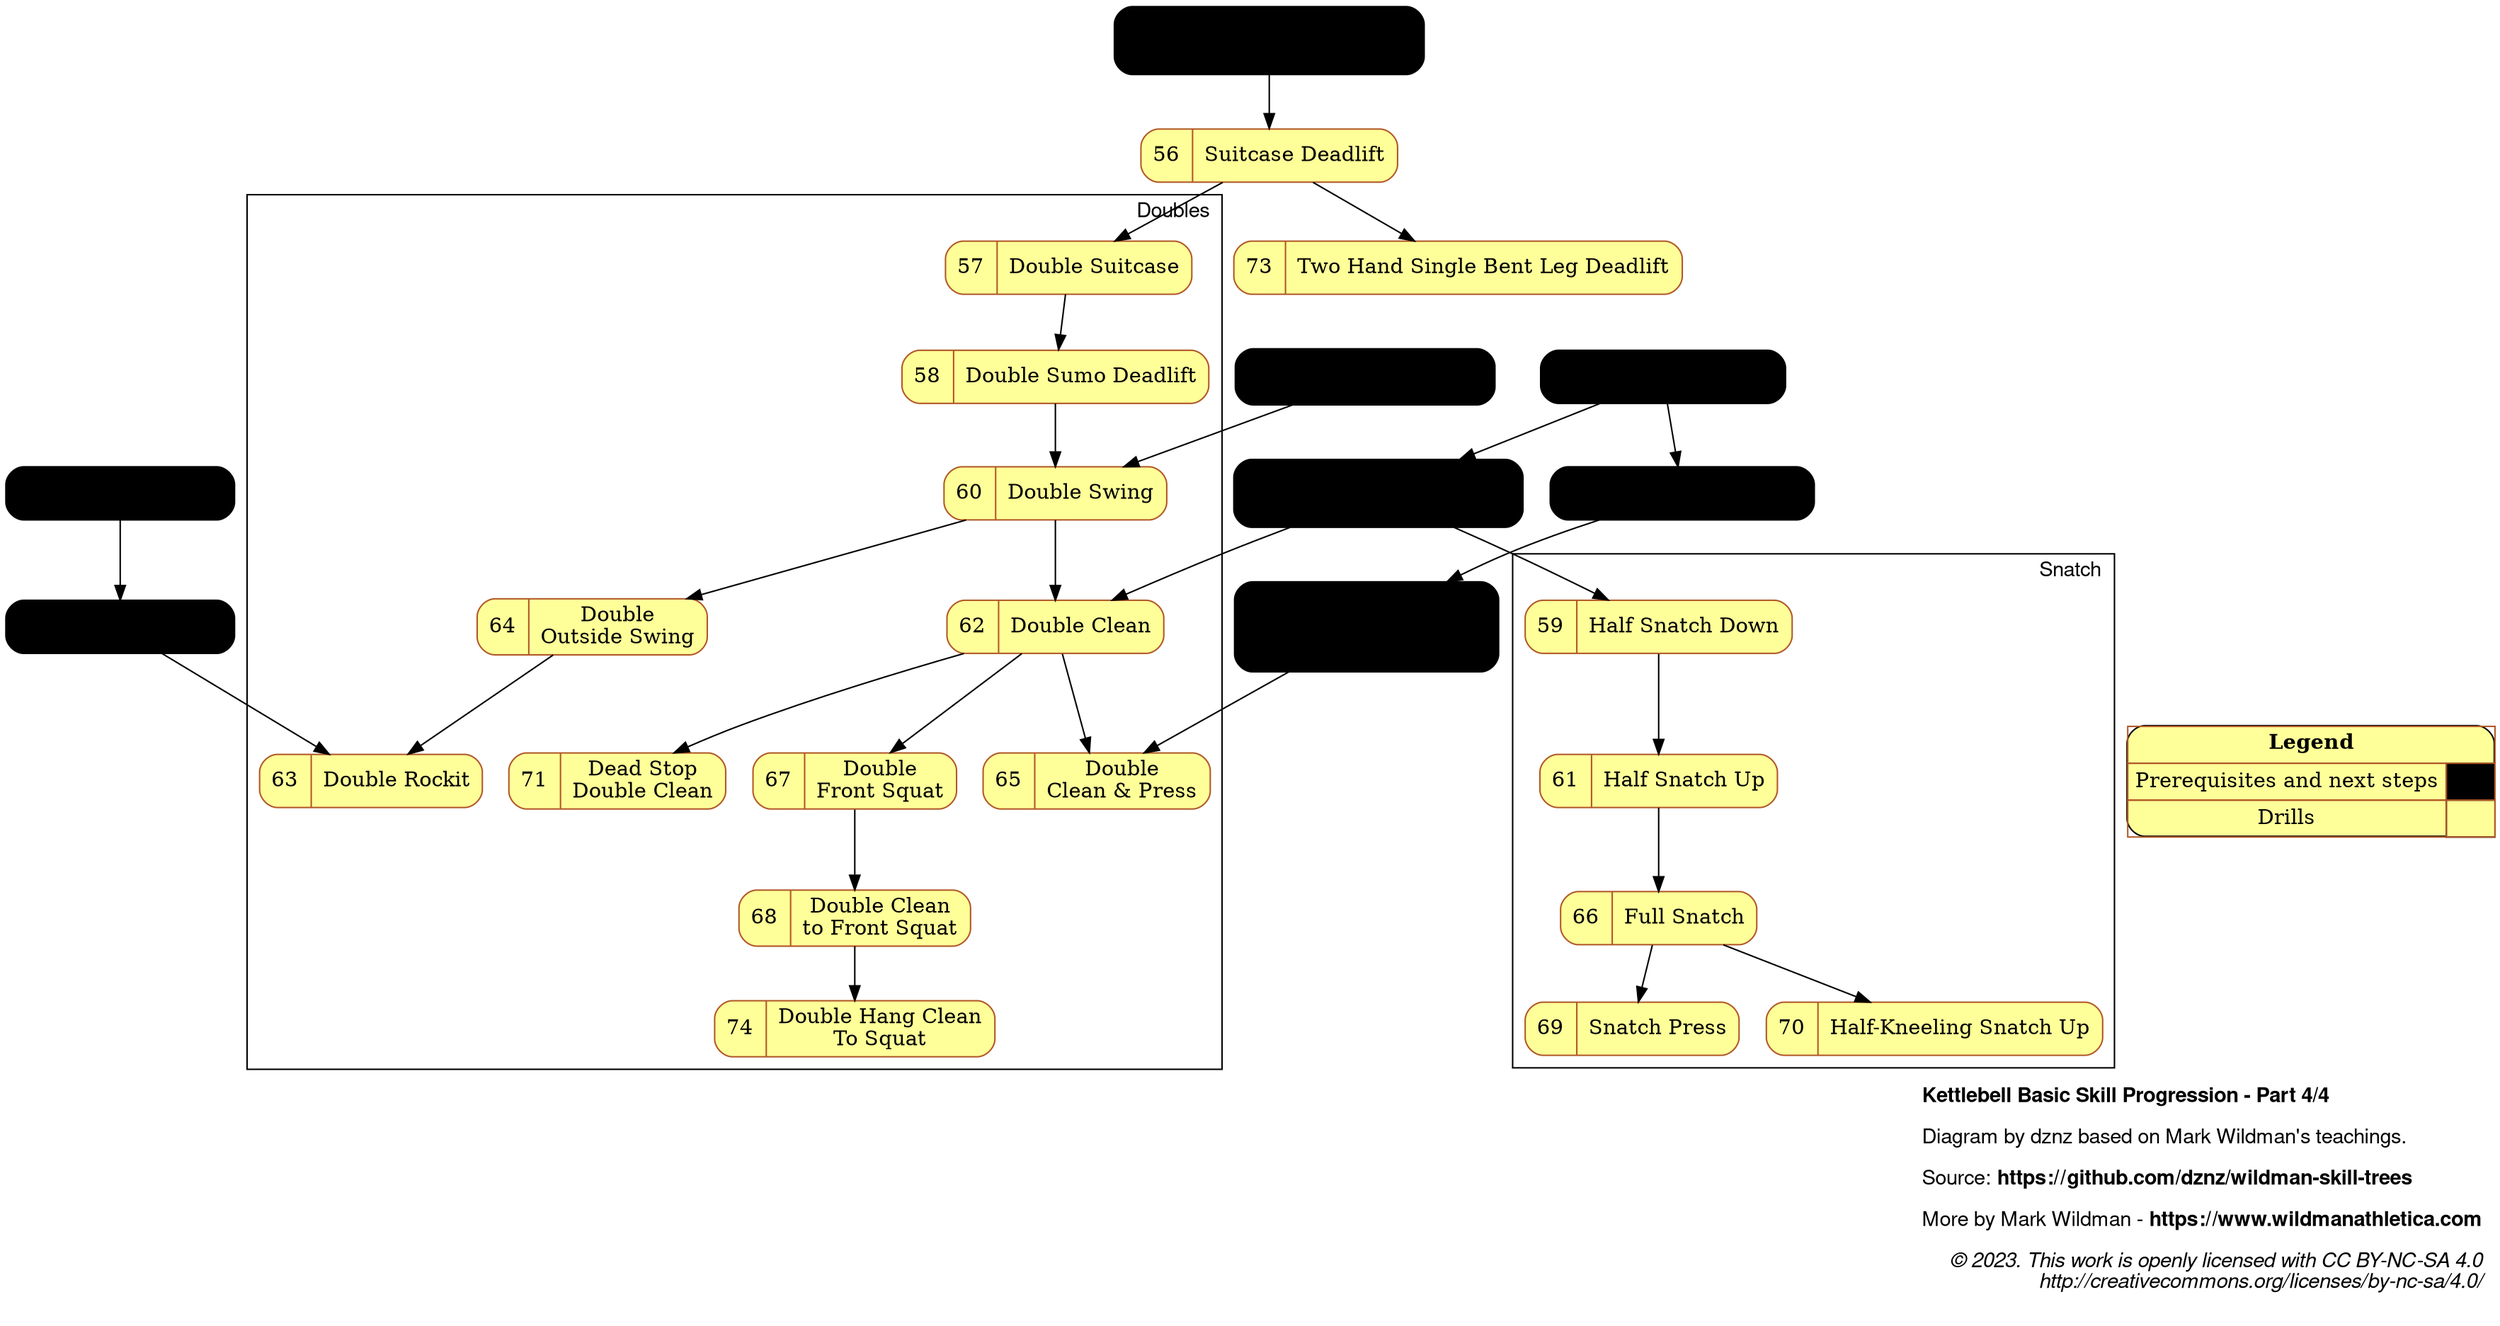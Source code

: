 digraph kb_progression {

  label=<
<B>Kettlebell Basic Skill Progression - Part 4/4</B><BR ALIGN="LEFT"/><BR ALIGN="LEFT"/>
Diagram by dznz based on Mark Wildman's teachings.<BR ALIGN="LEFT"/><BR ALIGN="LEFT"/>
Source: <B>https://github.com/dznz/wildman-skill-trees</B><BR ALIGN="LEFT"/><BR ALIGN="LEFT"/>
More by Mark Wildman - <B>https://www.wildmanathletica.com</B><BR ALIGN="LEFT"/><BR ALIGN="LEFT"/>
<I>
© 2023. This work is openly licensed with CC BY-NC-SA 4.0<BR ALIGN="RIGHT"/>
http://creativecommons.org/licenses/by-nc-sa/4.0/<BR ALIGN="RIGHT"/>
</I>
  >
  graph [labeljust=r]
  graph [fontname="Helvetica,Arial,sans-serif"]

  node [colorscheme="paired12"]
  node [shape=record]
  node [style="rounded,filled"]
  node [color=12, fillcolor=11]

  subgraph pre {
    node [color=lightslategrey, fillcolor=ghostwhite]
    ext_hc_dblswing    [label="{{HC|Double Swing}}"]
    ext_hc_dblrockit   [label="{{HC|Double Rockit}}"]
    
    mov_01_deadlift       [label="{{KB-01|Two Hand Deadlift}|HIP HINGE}"               URL="https://www.youtube.com/watch?v=x0XkmM34BPI&list=PLk4oYPJ7TXKhX8YqA2AVrfgs_pEF6p7KA&index=1"];
    mov_10_h2h            [label="{{KB-10|Hand to Hand\nTransition}}"                  URL="https://www.youtube.com/watch?v=0Uk0Rdm3QFs&list=PLk4oYPJ7TXKhX8YqA2AVrfgs_pEF6p7KA&index=10"]
    mov_12_clean          [label="KB-12|Swing Clean"                                   URL="https://www.youtube.com/watch?v=_nIsSXWs5iU&list=PLk4oYPJ7TXKhX8YqA2AVrfgs_pEF6p7KA&index=12"]
    mov_16_startstopclean [label="{{KB-16|Start Stop Clean}|START & END CLEAN}"        URL="https://www.youtube.com/watch?v=XbK3jxI0WNQ&list=PLk4oYPJ7TXKhX8YqA2AVrfgs_pEF6p7KA&index=16"]
    mov_17_cap            [label="KB-17|Clean & Press"                                 URL="https://www.youtube.com/watch?v=SSxB3m5qRas&list=PLk4oYPJ7TXKhX8YqA2AVrfgs_pEF6p7KA&index=17"]
    mov_19_startstopcap   [label="{{KB-19|Start Stop\nClean & Press}|START & END C&P}" URL="https://www.youtube.com/watch?v=dSj3kqbuois&list=PLk4oYPJ7TXKhX8YqA2AVrfgs_pEF6p7KA&index=19"]

  }

  mov_56_suitcasedl         [label="{{56|Suitcase Deadlift}}"                               URL="https://www.youtube.com/watch?v=d6i6MwVOmk0&list=PLk4oYPJ7TXKhX8YqA2AVrfgs_pEF6p7KA&index=58"];
  mov_57_dblsuitcase        [label="{{57|Double Suitcase}}"                                 URL="https://www.youtube.com/watch?v=4PSOSrDcGfc&list=PLk4oYPJ7TXKhX8YqA2AVrfgs_pEF6p7KA&index=59"];
  mov_58_dblsumodl          [label="{{58|Double Sumo Deadlift}}"                            URL="https://www.youtube.com/watch?v=gdutIla6nMw"];
  mov_59_halfsnatchdown     [label="{{59|Half Snatch Down}}"                                URL="https://www.youtube.com/watch?v=u2NbMtX_Rb0&list=PLk4oYPJ7TXKhX8YqA2AVrfgs_pEF6p7KA&index=60"];
  mov_60_dblswing           [label="{{60|Double Swing}}"                                    URL="https://www.youtube.com/watch?v=P5IFTJySA_s&list=PLk4oYPJ7TXKhX8YqA2AVrfgs_pEF6p7KA&index=61"];
  mov_61_halfsnatchup       [label="{{61|Half Snatch Up}}"                                  URL="https://www.youtube.com/watch?v=3HEmUyLYjjc"];
  mov_62_dblclean           [label="{{62|Double Clean}}"                                    URL="https://www.youtube.com/watch?v=Qe9ejhAtdGY&list=PLk4oYPJ7TXKhX8YqA2AVrfgs_pEF6p7KA&index=62"];
  //63 is missing, so we put the Double Rockit in its place
  mov_63_dblrockit          [label="{{63|Double Rockit}}"                     URL="https://www.youtube.com/watch?v=zXB6hFrrBkA&list=PLk4oYPJ7TXKhX8YqA2AVrfgs_pEF6p7KA&index=63"];
  mov_64_dbloutswing        [label="{{64|Double\nOutside Swing}}"             URL="https://www.youtube.com/watch?v=yr_fRgGevsE"];
  mov_65_dblcap             [label="{{65|Double\nClean & Press}}"             URL="https://www.youtube.com/watch?v=RizGV8ef--s"];
  mov_66_snatch             [label="{{66|Full Snatch}}"                       URL="https://www.youtube.com/watch?v=f-zkPiAlpQw&list=PLk4oYPJ7TXKhX8YqA2AVrfgs_pEF6p7KA&index=65"];
  mov_67_dblsquat           [label="{{67|Double\nFront Squat}}"               URL="https://www.youtube.com/watch?v=dX5yXJa5Dm0&list=PLk4oYPJ7TXKhX8YqA2AVrfgs_pEF6p7KA&index=66"];
  mov_68_dblclean2squat     [label="{{68|Double Clean\nto Front Squat}}"      URL="https://www.youtube.com/watch?v=R3s6Wb_ApHM"];
  mov_69_snatchpress        [label="{{69|Snatch Press}}"                      URL="https://www.youtube.com/watch?v=IzFPa_Q1yHM&list=PLk4oYPJ7TXKhX8YqA2AVrfgs_pEF6p7KA&index=67"];
  mov_70_kneelsnatchup      [label="{{70|Half-Kneeling Snatch Up}}"           URL="https://www.youtube.com/watch?v=1_UrK5SopL4"];
  mov_71_deaddblclean       [label="{{71|Dead Stop\nDouble Clean}}"           URL="https://www.youtube.com/watch?v=22bKQqMqAQY"];
  // 72|Deck Squat is in part 3
  mov_73_2hsbldl            [label="{{73|Two Hand Single Bent Leg Deadlift}}" URL="https://www.youtube.com/watch?v=-RD1qqe7P8M"];
  mov_74_dblhangclean2squat [label="{{74|Double Hang Clean\nTo Squat}}"       URL="https://www.youtube.com/watch?v=SdPEkv56Lt8"];

  // Precursor dependencies
  ext_hc_dblswing -> ext_hc_dblrockit;
  ext_hc_dblrockit -> mov_63_dblrockit;
  mov_10_h2h -> mov_60_dblswing;
  
  mov_12_clean -> mov_16_startstopclean;
  mov_12_clean -> mov_17_cap;
  mov_17_cap -> mov_19_startstopcap;
  
  mov_16_startstopclean -> mov_62_dblclean;
  mov_16_startstopclean -> mov_59_halfsnatchdown;
  mov_19_startstopcap -> mov_65_dblcap;
  mov_01_deadlift -> mov_56_suitcasedl;


  // Ungrouped drills
  mov_56_suitcasedl -> mov_57_dblsuitcase;
  mov_56_suitcasedl -> mov_73_2hsbldl;

  subgraph cluster_double {
    label="Doubles"
    mov_64_dbloutswing -> mov_63_dblrockit
    mov_57_dblsuitcase -> mov_58_dblsumodl;
    mov_60_dblswing -> mov_62_dblclean;
    mov_62_dblclean -> mov_65_dblcap;
    mov_62_dblclean -> mov_67_dblsquat;
    mov_67_dblsquat -> mov_68_dblclean2squat;
    mov_62_dblclean -> mov_71_deaddblclean;
    mov_58_dblsumodl -> mov_60_dblswing;
    mov_60_dblswing -> mov_64_dbloutswing;
    mov_68_dblclean2squat -> mov_74_dblhangclean2squat;
  }

  subgraph cluster_snatch {
    label="Snatch"
    mov_59_halfsnatchdown -> mov_61_halfsnatchup -> mov_66_snatch;
    mov_66_snatch -> mov_69_snatchpress;
    mov_66_snatch -> mov_70_kneelsnatchup;
  }
  

  { rank = sink;
    Legend [shape=none, margin=0, label=<
    <TABLE BORDER="0" CELLBORDER="1" CELLSPACING="0" CELLPADDING="4">
     <TR>
      <TD COLSPAN="2"><B>Legend</B></TD>
     </TR>
     <TR>
      <TD>Prerequisites and next steps</TD>
      <TD BGCOLOR="ghostwhite">&nbsp;&nbsp;&nbsp;&nbsp;&nbsp;</TD>
     </TR>
     <TR>
      <TD>Drills</TD>
      <TD BGCOLOR="11"></TD>
     </TR>
    </TABLE>
   >];
  }
}
